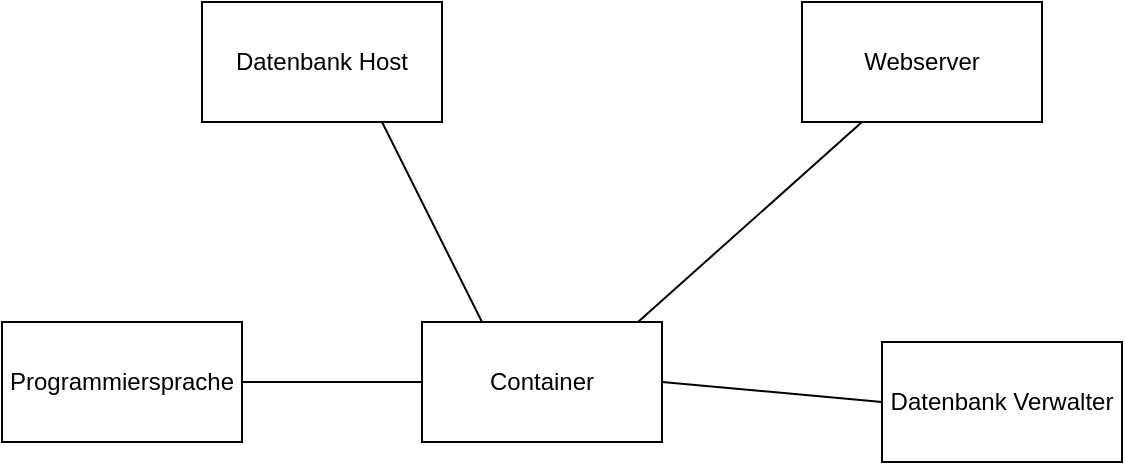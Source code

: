 <mxfile version="14.2.7" type="device"><diagram id="BJPBXlHpzYAlDfNAaHlV" name="Page-1"><mxGraphModel dx="1298" dy="788" grid="1" gridSize="10" guides="1" tooltips="1" connect="1" arrows="1" fold="1" page="1" pageScale="1" pageWidth="827" pageHeight="1169" math="0" shadow="0"><root><mxCell id="0"/><mxCell id="1" parent="0"/><mxCell id="Bnnbb0XcSFskG0eVawaJ-1" value="Container" style="rounded=0;whiteSpace=wrap;html=1;" vertex="1" parent="1"><mxGeometry x="350" y="370" width="120" height="60" as="geometry"/></mxCell><mxCell id="Bnnbb0XcSFskG0eVawaJ-2" value="Datenbank Host" style="rounded=0;whiteSpace=wrap;html=1;" vertex="1" parent="1"><mxGeometry x="240" y="210" width="120" height="60" as="geometry"/></mxCell><mxCell id="Bnnbb0XcSFskG0eVawaJ-3" value="Webserver" style="rounded=0;whiteSpace=wrap;html=1;" vertex="1" parent="1"><mxGeometry x="540" y="210" width="120" height="60" as="geometry"/></mxCell><mxCell id="Bnnbb0XcSFskG0eVawaJ-4" value="Datenbank Verwalter" style="rounded=0;whiteSpace=wrap;html=1;" vertex="1" parent="1"><mxGeometry x="580" y="380" width="120" height="60" as="geometry"/></mxCell><mxCell id="Bnnbb0XcSFskG0eVawaJ-5" value="Programmiersprache" style="rounded=0;whiteSpace=wrap;html=1;" vertex="1" parent="1"><mxGeometry x="140" y="370" width="120" height="60" as="geometry"/></mxCell><mxCell id="Bnnbb0XcSFskG0eVawaJ-6" value="" style="endArrow=none;html=1;entryX=0.75;entryY=1;entryDx=0;entryDy=0;exitX=0.25;exitY=0;exitDx=0;exitDy=0;" edge="1" parent="1" source="Bnnbb0XcSFskG0eVawaJ-1" target="Bnnbb0XcSFskG0eVawaJ-2"><mxGeometry width="50" height="50" relative="1" as="geometry"><mxPoint x="275" y="350" as="sourcePoint"/><mxPoint x="325" y="300" as="targetPoint"/></mxGeometry></mxCell><mxCell id="Bnnbb0XcSFskG0eVawaJ-7" value="" style="endArrow=none;html=1;exitX=1;exitY=0.5;exitDx=0;exitDy=0;entryX=0;entryY=0.5;entryDx=0;entryDy=0;" edge="1" parent="1" source="Bnnbb0XcSFskG0eVawaJ-5" target="Bnnbb0XcSFskG0eVawaJ-1"><mxGeometry width="50" height="50" relative="1" as="geometry"><mxPoint x="390" y="430" as="sourcePoint"/><mxPoint x="440" y="380" as="targetPoint"/></mxGeometry></mxCell><mxCell id="Bnnbb0XcSFskG0eVawaJ-8" value="" style="endArrow=none;html=1;exitX=0;exitY=0.5;exitDx=0;exitDy=0;entryX=1;entryY=0.5;entryDx=0;entryDy=0;" edge="1" parent="1" source="Bnnbb0XcSFskG0eVawaJ-4" target="Bnnbb0XcSFskG0eVawaJ-1"><mxGeometry width="50" height="50" relative="1" as="geometry"><mxPoint x="390" y="430" as="sourcePoint"/><mxPoint x="440" y="380" as="targetPoint"/></mxGeometry></mxCell><mxCell id="Bnnbb0XcSFskG0eVawaJ-9" value="" style="endArrow=none;html=1;exitX=0.25;exitY=1;exitDx=0;exitDy=0;entryX=0.9;entryY=0;entryDx=0;entryDy=0;entryPerimeter=0;" edge="1" parent="1" source="Bnnbb0XcSFskG0eVawaJ-3" target="Bnnbb0XcSFskG0eVawaJ-1"><mxGeometry width="50" height="50" relative="1" as="geometry"><mxPoint x="390" y="430" as="sourcePoint"/><mxPoint x="440" y="380" as="targetPoint"/></mxGeometry></mxCell></root></mxGraphModel></diagram></mxfile>